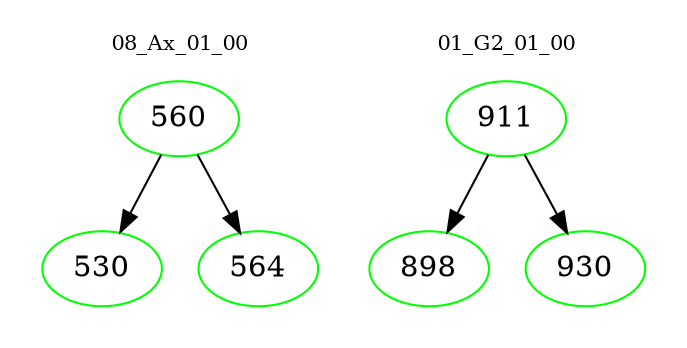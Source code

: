 digraph{
subgraph cluster_0 {
color = white
label = "08_Ax_01_00";
fontsize=10;
T0_560 [label="560", color="green"]
T0_560 -> T0_530 [color="black"]
T0_530 [label="530", color="green"]
T0_560 -> T0_564 [color="black"]
T0_564 [label="564", color="green"]
}
subgraph cluster_1 {
color = white
label = "01_G2_01_00";
fontsize=10;
T1_911 [label="911", color="green"]
T1_911 -> T1_898 [color="black"]
T1_898 [label="898", color="green"]
T1_911 -> T1_930 [color="black"]
T1_930 [label="930", color="green"]
}
}
